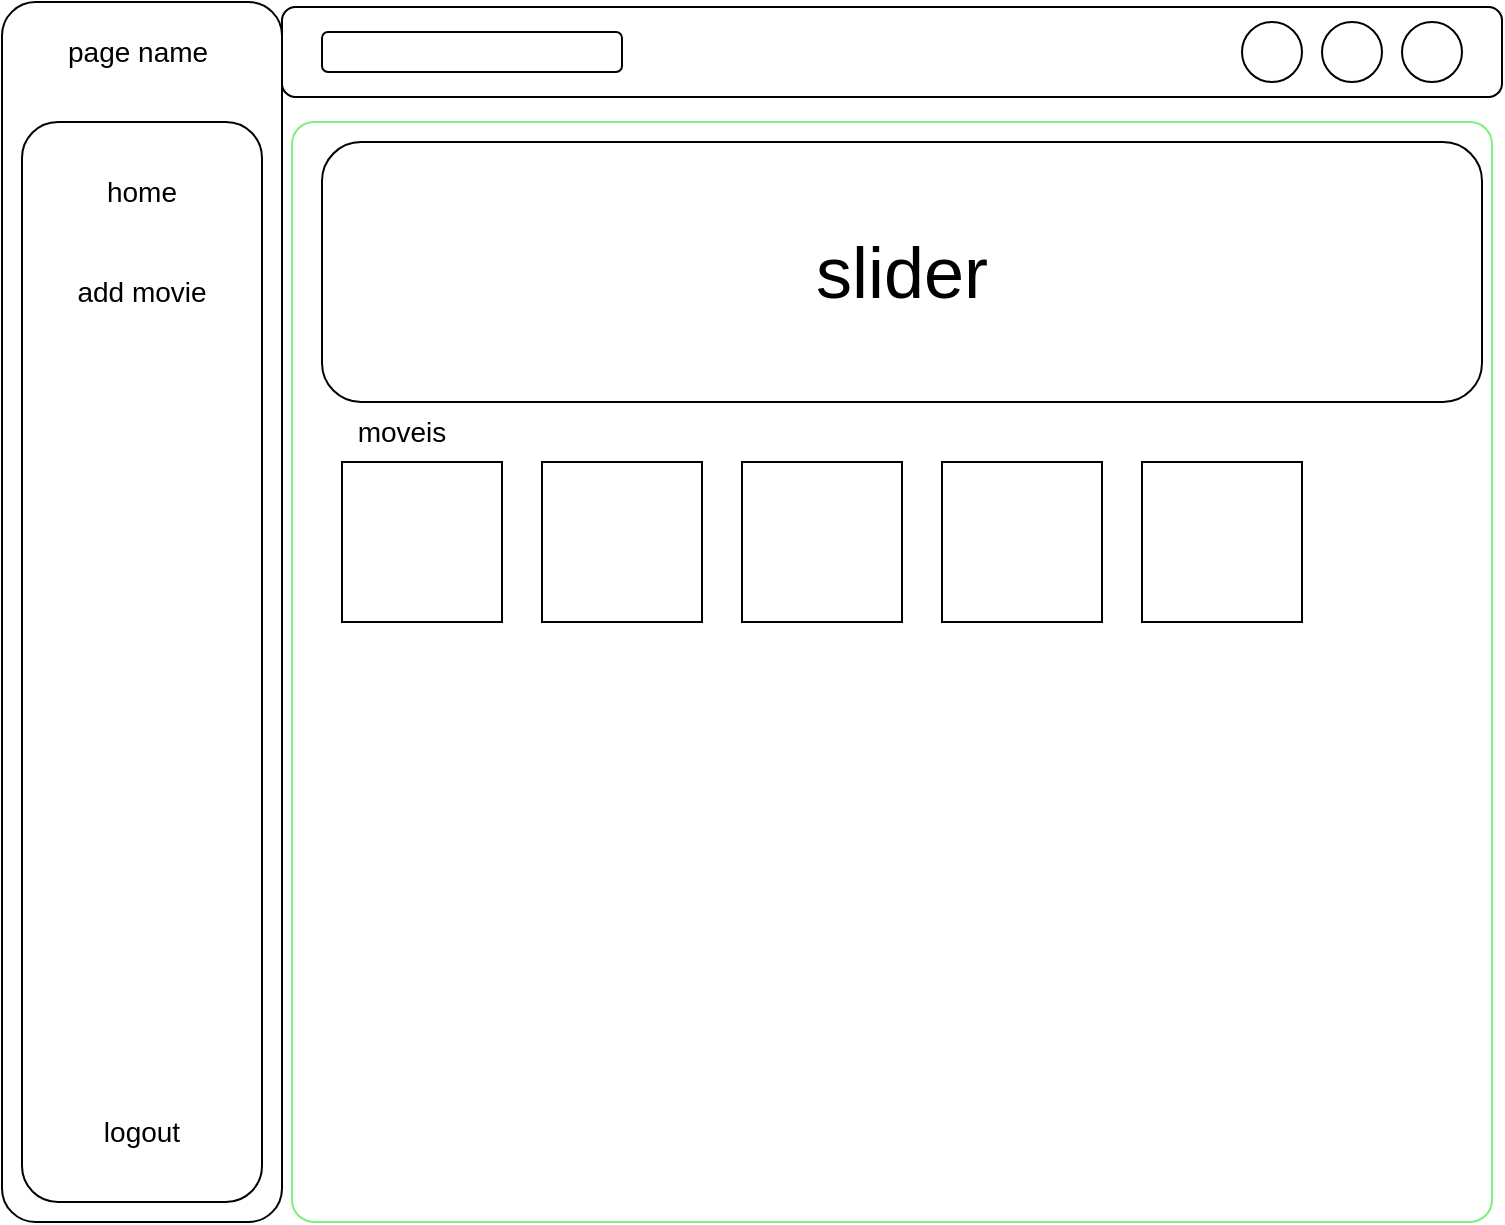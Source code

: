 <mxfile>
    <diagram id="HcweKdaXRB_ObVn4_ZkH" name="Page-1">
        <mxGraphModel dx="904" dy="526" grid="1" gridSize="10" guides="1" tooltips="1" connect="1" arrows="1" fold="1" page="1" pageScale="1" pageWidth="850" pageHeight="1100" math="0" shadow="0">
            <root>
                <mxCell id="0"/>
                <mxCell id="1" parent="0"/>
                <mxCell id="4" value="" style="rounded=1;whiteSpace=wrap;html=1;arcSize=12;direction=south;" vertex="1" parent="1">
                    <mxGeometry x="40" y="20" width="140" height="610" as="geometry"/>
                </mxCell>
                <mxCell id="5" value="&lt;font style=&quot;font-size: 14px;&quot;&gt;page name&amp;nbsp;&lt;/font&gt;" style="text;html=1;strokeColor=none;fillColor=none;align=center;verticalAlign=middle;whiteSpace=wrap;rounded=0;" vertex="1" parent="1">
                    <mxGeometry x="70" y="20" width="80" height="50" as="geometry"/>
                </mxCell>
                <mxCell id="6" value="" style="rounded=1;whiteSpace=wrap;html=1;" vertex="1" parent="1">
                    <mxGeometry x="180" y="22.5" width="610" height="45" as="geometry"/>
                </mxCell>
                <mxCell id="8" value="" style="rounded=1;whiteSpace=wrap;html=1;" vertex="1" parent="1">
                    <mxGeometry x="200" y="35" width="150" height="20" as="geometry"/>
                </mxCell>
                <mxCell id="9" value="" style="ellipse;whiteSpace=wrap;html=1;aspect=fixed;" vertex="1" parent="1">
                    <mxGeometry x="660" y="30" width="30" height="30" as="geometry"/>
                </mxCell>
                <mxCell id="10" value="" style="ellipse;whiteSpace=wrap;html=1;aspect=fixed;" vertex="1" parent="1">
                    <mxGeometry x="700" y="30" width="30" height="30" as="geometry"/>
                </mxCell>
                <mxCell id="11" value="" style="ellipse;whiteSpace=wrap;html=1;aspect=fixed;" vertex="1" parent="1">
                    <mxGeometry x="740" y="30" width="30" height="30" as="geometry"/>
                </mxCell>
                <mxCell id="13" value="" style="rounded=1;whiteSpace=wrap;html=1;arcSize=2;strokeColor=#7DF07D;" vertex="1" parent="1">
                    <mxGeometry x="185" y="80" width="600" height="550" as="geometry"/>
                </mxCell>
                <mxCell id="14" value="" style="rounded=1;whiteSpace=wrap;html=1;" vertex="1" parent="1">
                    <mxGeometry x="200" y="90" width="580" height="130" as="geometry"/>
                </mxCell>
                <mxCell id="15" value="&lt;font style=&quot;font-size: 36px;&quot;&gt;slider&lt;/font&gt;" style="text;html=1;strokeColor=none;fillColor=none;align=center;verticalAlign=middle;whiteSpace=wrap;rounded=0;" vertex="1" parent="1">
                    <mxGeometry x="460" y="140" width="60" height="30" as="geometry"/>
                </mxCell>
                <mxCell id="16" value="" style="rounded=1;whiteSpace=wrap;html=1;fontSize=14;" vertex="1" parent="1">
                    <mxGeometry x="50" y="80" width="120" height="540" as="geometry"/>
                </mxCell>
                <mxCell id="17" value="home" style="text;html=1;strokeColor=none;fillColor=none;align=center;verticalAlign=middle;whiteSpace=wrap;rounded=0;fontSize=14;" vertex="1" parent="1">
                    <mxGeometry x="80" y="100" width="60" height="30" as="geometry"/>
                </mxCell>
                <mxCell id="18" value="add movie" style="text;html=1;strokeColor=none;fillColor=none;align=center;verticalAlign=middle;whiteSpace=wrap;rounded=0;fontSize=14;" vertex="1" parent="1">
                    <mxGeometry x="70" y="150" width="80" height="30" as="geometry"/>
                </mxCell>
                <mxCell id="19" value="logout" style="text;html=1;strokeColor=none;fillColor=none;align=center;verticalAlign=middle;whiteSpace=wrap;rounded=0;fontSize=14;" vertex="1" parent="1">
                    <mxGeometry x="80" y="570" width="60" height="30" as="geometry"/>
                </mxCell>
                <mxCell id="20" value="" style="whiteSpace=wrap;html=1;aspect=fixed;fontSize=14;" vertex="1" parent="1">
                    <mxGeometry x="210" y="250" width="80" height="80" as="geometry"/>
                </mxCell>
                <mxCell id="24" value="" style="whiteSpace=wrap;html=1;aspect=fixed;fontSize=14;" vertex="1" parent="1">
                    <mxGeometry x="310" y="250" width="80" height="80" as="geometry"/>
                </mxCell>
                <mxCell id="25" value="" style="whiteSpace=wrap;html=1;aspect=fixed;fontSize=14;" vertex="1" parent="1">
                    <mxGeometry x="410" y="250" width="80" height="80" as="geometry"/>
                </mxCell>
                <mxCell id="26" value="" style="whiteSpace=wrap;html=1;aspect=fixed;fontSize=14;" vertex="1" parent="1">
                    <mxGeometry x="510" y="250" width="80" height="80" as="geometry"/>
                </mxCell>
                <mxCell id="27" value="" style="whiteSpace=wrap;html=1;aspect=fixed;fontSize=14;" vertex="1" parent="1">
                    <mxGeometry x="610" y="250" width="80" height="80" as="geometry"/>
                </mxCell>
                <mxCell id="28" value="moveis" style="text;html=1;strokeColor=none;fillColor=none;align=center;verticalAlign=middle;whiteSpace=wrap;rounded=0;fontSize=14;" vertex="1" parent="1">
                    <mxGeometry x="210" y="220" width="60" height="30" as="geometry"/>
                </mxCell>
            </root>
        </mxGraphModel>
    </diagram>
</mxfile>